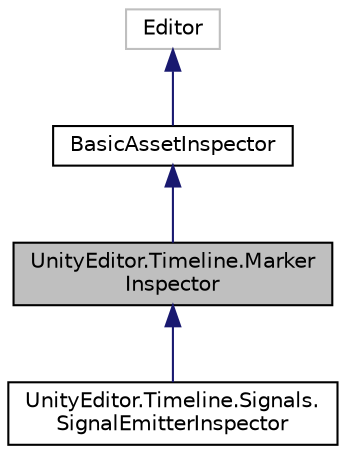digraph "UnityEditor.Timeline.MarkerInspector"
{
 // LATEX_PDF_SIZE
  edge [fontname="Helvetica",fontsize="10",labelfontname="Helvetica",labelfontsize="10"];
  node [fontname="Helvetica",fontsize="10",shape=record];
  Node1 [label="UnityEditor.Timeline.Marker\lInspector",height=0.2,width=0.4,color="black", fillcolor="grey75", style="filled", fontcolor="black",tooltip=" "];
  Node2 -> Node1 [dir="back",color="midnightblue",fontsize="10",style="solid",fontname="Helvetica"];
  Node2 [label="BasicAssetInspector",height=0.2,width=0.4,color="black", fillcolor="white", style="filled",URL="$class_unity_editor_1_1_timeline_1_1_basic_asset_inspector.html",tooltip=" "];
  Node3 -> Node2 [dir="back",color="midnightblue",fontsize="10",style="solid",fontname="Helvetica"];
  Node3 [label="Editor",height=0.2,width=0.4,color="grey75", fillcolor="white", style="filled",tooltip=" "];
  Node1 -> Node4 [dir="back",color="midnightblue",fontsize="10",style="solid",fontname="Helvetica"];
  Node4 [label="UnityEditor.Timeline.Signals.\lSignalEmitterInspector",height=0.2,width=0.4,color="black", fillcolor="white", style="filled",URL="$class_unity_editor_1_1_timeline_1_1_signals_1_1_signal_emitter_inspector.html",tooltip=" "];
}
